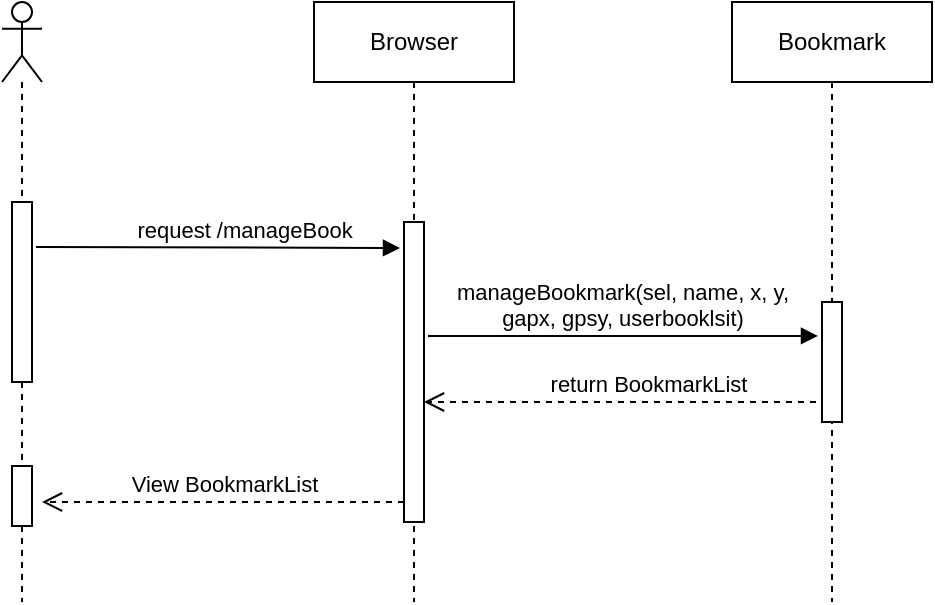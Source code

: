 <mxfile version="12.3.7" type="device" pages="1"><diagram name="Page-1" id="13e1069c-82ec-6db2-03f1-153e76fe0fe0"><mxGraphModel dx="2046" dy="1124" grid="1" gridSize="10" guides="1" tooltips="1" connect="1" arrows="1" fold="1" page="1" pageScale="1" pageWidth="1100" pageHeight="850" background="#ffffff" math="0" shadow="0"><root><mxCell id="0"/><mxCell id="1" parent="0"/><mxCell id="iz7-vhJj3RXwBSRZVA31-11" value="" style="shape=umlLifeline;participant=umlActor;perimeter=lifelinePerimeter;whiteSpace=wrap;html=1;container=1;collapsible=0;recursiveResize=0;verticalAlign=top;spacingTop=36;labelBackgroundColor=#ffffff;outlineConnect=0;" parent="1" vertex="1"><mxGeometry x="-890" y="80" width="20" height="300" as="geometry"/></mxCell><mxCell id="iz7-vhJj3RXwBSRZVA31-20" value="" style="html=1;points=[];perimeter=orthogonalPerimeter;" parent="iz7-vhJj3RXwBSRZVA31-11" vertex="1"><mxGeometry x="5" y="232" width="10" height="30" as="geometry"/></mxCell><mxCell id="iz7-vhJj3RXwBSRZVA31-10" value="Bookmark" style="shape=umlLifeline;perimeter=lifelinePerimeter;whiteSpace=wrap;html=1;container=1;collapsible=0;recursiveResize=0;outlineConnect=0;" parent="1" vertex="1"><mxGeometry x="-525" y="80" width="100" height="300" as="geometry"/></mxCell><mxCell id="iz7-vhJj3RXwBSRZVA31-6" value="manageBookmark(sel, name, x, y,&lt;br&gt;gapx, gpsy, userbooklsit)" style="html=1;verticalAlign=bottom;endArrow=block;entryX=-0.2;entryY=0.283;entryDx=0;entryDy=0;entryPerimeter=0;" parent="iz7-vhJj3RXwBSRZVA31-10" target="iz7-vhJj3RXwBSRZVA31-2" edge="1"><mxGeometry width="80" relative="1" as="geometry"><mxPoint x="-152" y="167" as="sourcePoint"/><mxPoint x="-59" y="167" as="targetPoint"/></mxGeometry></mxCell><mxCell id="iz7-vhJj3RXwBSRZVA31-2" value="" style="html=1;points=[];perimeter=orthogonalPerimeter;" parent="iz7-vhJj3RXwBSRZVA31-10" vertex="1"><mxGeometry x="45" y="150" width="10" height="60" as="geometry"/></mxCell><mxCell id="iz7-vhJj3RXwBSRZVA31-4" value="return BookmarkList" style="html=1;verticalAlign=bottom;endArrow=open;dashed=1;endSize=8;exitX=-0.3;exitY=0.833;exitDx=0;exitDy=0;exitPerimeter=0;" parent="iz7-vhJj3RXwBSRZVA31-10" source="iz7-vhJj3RXwBSRZVA31-2" edge="1"><mxGeometry x="-0.142" relative="1" as="geometry"><mxPoint x="34" y="200" as="sourcePoint"/><mxPoint x="-154" y="200" as="targetPoint"/><Array as="points"><mxPoint x="-5" y="200"/></Array><mxPoint as="offset"/></mxGeometry></mxCell><mxCell id="iz7-vhJj3RXwBSRZVA31-9" value="Browser" style="shape=umlLifeline;perimeter=lifelinePerimeter;whiteSpace=wrap;html=1;container=1;collapsible=0;recursiveResize=0;outlineConnect=0;" parent="1" vertex="1"><mxGeometry x="-734" y="80" width="100" height="300" as="geometry"/></mxCell><mxCell id="iz7-vhJj3RXwBSRZVA31-12" value="" style="html=1;points=[];perimeter=orthogonalPerimeter;" parent="iz7-vhJj3RXwBSRZVA31-9" vertex="1"><mxGeometry x="45" y="110" width="10" height="150" as="geometry"/></mxCell><mxCell id="iz7-vhJj3RXwBSRZVA31-3" value="request /manageBook" style="html=1;verticalAlign=bottom;endArrow=block;exitX=1.2;exitY=0.25;exitDx=0;exitDy=0;exitPerimeter=0;" parent="1" source="iz7-vhJj3RXwBSRZVA31-5" edge="1"><mxGeometry x="0.145" width="80" relative="1" as="geometry"><mxPoint x="-864" y="201" as="sourcePoint"/><mxPoint x="-691" y="203" as="targetPoint"/><Array as="points"/><mxPoint as="offset"/></mxGeometry></mxCell><mxCell id="iz7-vhJj3RXwBSRZVA31-5" value="" style="html=1;points=[];perimeter=orthogonalPerimeter;" parent="1" vertex="1"><mxGeometry x="-885" y="180" width="10" height="90" as="geometry"/></mxCell><mxCell id="iz7-vhJj3RXwBSRZVA31-19" value="View BookmarkList" style="html=1;verticalAlign=bottom;endArrow=open;dashed=1;endSize=8;" parent="1" edge="1"><mxGeometry relative="1" as="geometry"><mxPoint x="-689" y="330" as="sourcePoint"/><mxPoint x="-870" y="330" as="targetPoint"/></mxGeometry></mxCell></root></mxGraphModel></diagram></mxfile>